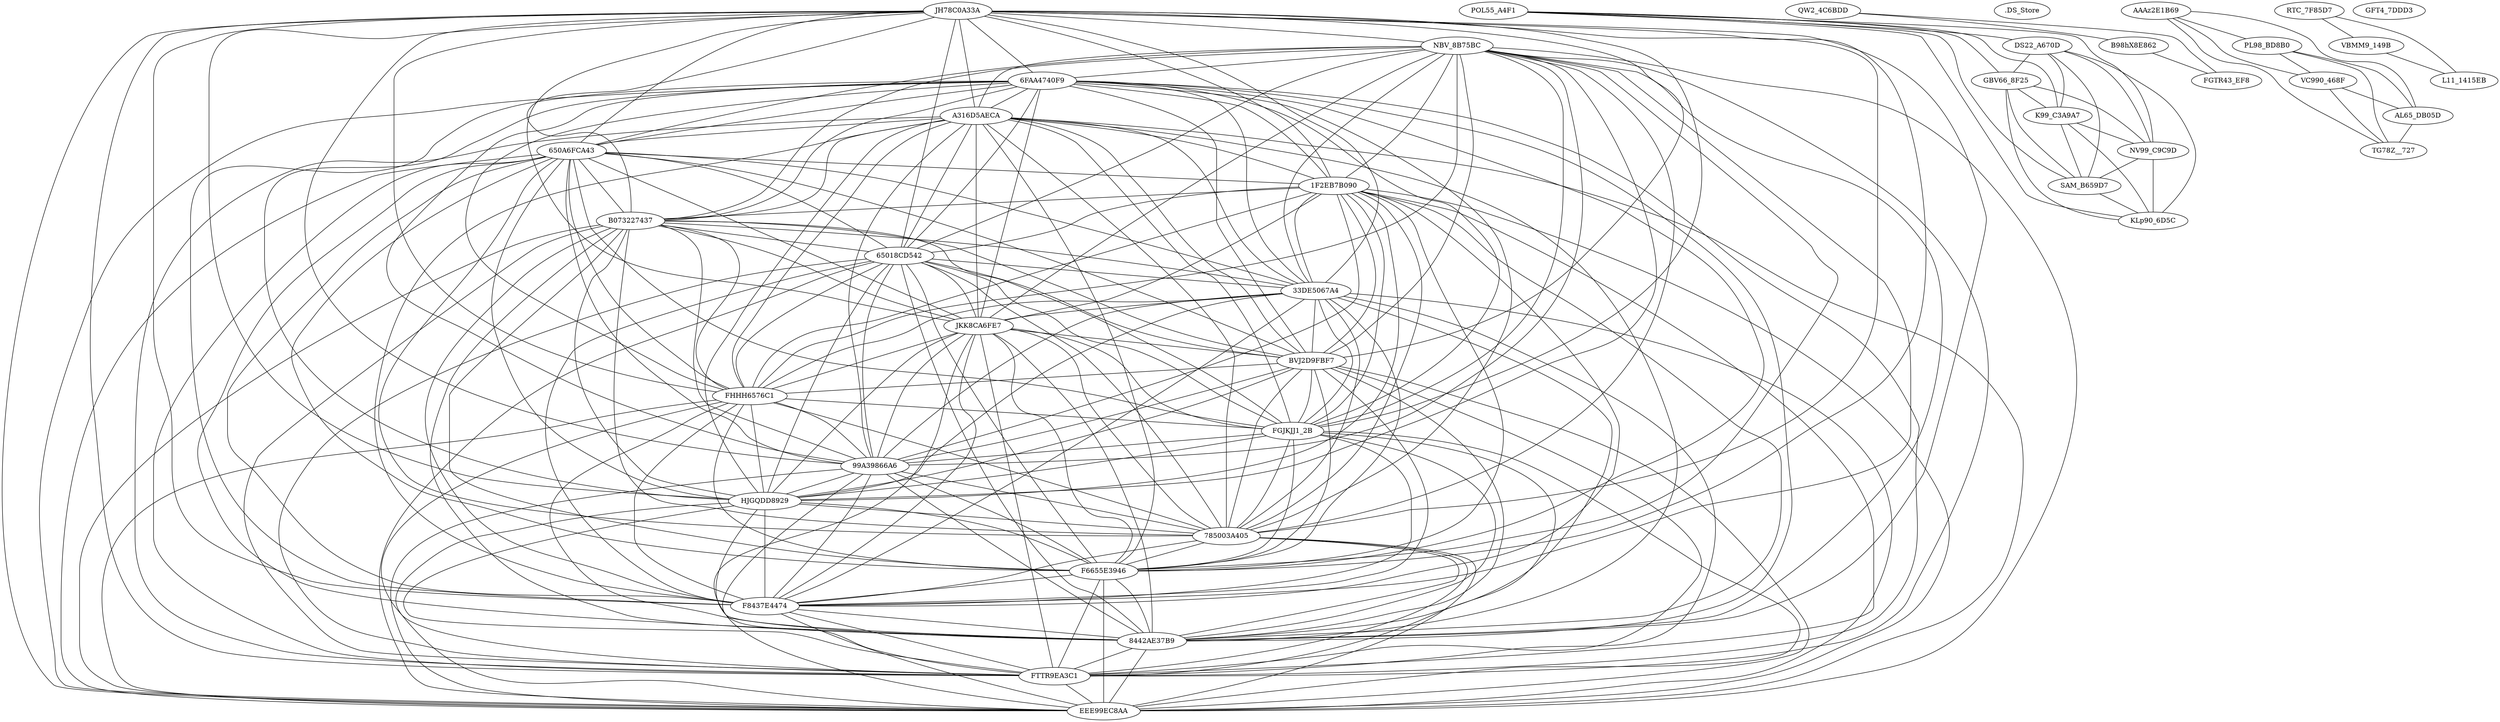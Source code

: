 strict graph {
"MALWR/JH78C0A33A1B472A8C16123FD696A5CE5EBB" [label=JH78C0A33A];
"MALWR/NBV_8B75BCBFF174C25A0161F30758509A44" [label="NBV_8B75BC"];
"MALWR/POL55_A4F1ECC4D25B33395196B5D51A06790" [label="POL55_A4F1"];
"MALWR/6FAA4740F99408D4D2DDDD0B09BBDEFD" [label="6FAA4740F9"];
"MALWR/A316D5AECA269CA865077E7FFF356E7D" [label=A316D5AECA];
"MALWR/650A6FCA433EE243391E4B4C11F09438" [label="650A6FCA43"];
"MALWR/QW2_4C6BDDCCA2695D6202DF38708E14FC7E" [label="QW2_4C6BDD"];
"MALWR/.DS_Store" [label=".DS_Store"];
"MALWR/AAAz2E1B6940985A23E5639450F8391820655" [label=AAAz2E1B69];
"MALWR/RTC_7F85D7F628CE62D1D8F7B39D8940472" [label="RTC_7F85D7"];
"MALWR/1F2EB7B090018D975E6D9B40868C94CA" [label="1F2EB7B090"];
"MALWR/B07322743778B5868475DBE66EEDAC4F" [label=B073227437];
"MALWR/PL98_BD8B082B7711BC980252F988BB0CA936" [label="PL98_BD8B0"];
"MALWR/DS22_A670D13D4D014169C4080328B8FEB86" [label="DS22_A670D"];
"MALWR/GBV66_8F259BB36E00D124963CFA9B86F502E" [label="GBV66_8F25"];
"MALWR/65018CD542145A3792BA09985734C12A" [label="65018CD542"];
"MALWR/33DE5067A433A6EC5C328067DC18EC37" [label="33DE5067A4"];
"MALWR/VC990_468FF2C12CFFC7E5B2FE0EE6BB3B239E" [label="VC990_468F"];
"MALWR/VBMM9_149B7BD7218AAB4E257D28469FDDB0D" [label="VBMM9_149B"];
"MALWR/JKK8CA6FE7A1315AF5AFEAC2961460A80569" [label=JKK8CA6FE7];
"MALWR/K99_C3A9A7B026BFE0E55FF219FD6AA7D94" [label="K99_C3A9A7"];
"MALWR/BVJ2D9FBF759F527AF373E34673DC3ACA462" [label=BVJ2D9FBF7];
"MALWR/FHHH6576C196385407B0F7F4B1B537D88983" [label=FHHH6576C1];
"MALWR/AL65_DB05DF0498B59B42A8E493CF3C10C578" [label="AL65_DB05D"];
"MALWR/B98hX8E8622C393D7E832D39E620EAD5D3B49" [label=B98hX8E862];
"MALWR/FGJKJJ1_2BA0D0083976A5C1E3315413CDCFFCD2" [label="FGJKJJ1_2B"];
"MALWR/99A39866A657A10949FCB6D634BB30D5" [label="99A39866A6"];
"MALWR/HJGQDD892986B2249B5214639ECC8AC0223" [label=HJGQDD8929];
"MALWR/785003A405BC7A4EBCBB21DDB757BF3F" [label="785003A405"];
"MALWR/NV99_C9C9DBF388A8D81D8CFB4D3FC05F8E4" [label="NV99_C9C9D"];
"MALWR/F6655E39465C2FF5B016980D918EA028" [label=F6655E3946];
"MALWR/F8437E44748D2C3FCF84019766F4E6DC" [label=F8437E4474];
"MALWR/8442AE37B91F279A9F06DE4C60B286A3" [label="8442AE37B9"];
"MALWR/FGTR43_EF8E0FB20E7228C7492CCDC59D87C690" [label="FGTR43_EF8"];
"MALWR/SAM_B659D71AE168E774FAAF38DB30F4A84" [label="SAM_B659D7"];
"MALWR/L11_1415EB8519D13328091CC5C76A624E3D" [label="L11_1415EB"];
"MALWR/FTTR9EA3C16194CE354C244C1B74C46CD92E" [label=FTTR9EA3C1];
"MALWR/TG78Z__727A6800991EEAD454E53E8AF164A99C" [label="TG78Z__727"];
"MALWR/EEE99EC8AA67B05407C01094184C33D2B5A44" [label=EEE99EC8AA];
"MALWR/KLp90_6D5C8FC4B14559F73B6136D85B94198" [label="KLp90_6D5C"];
"MALWR/GFT4_7DDD3D72EAD03C7518F5D47650C8572" [label="GFT4_7DDD3"];
"MALWR/JH78C0A33A1B472A8C16123FD696A5CE5EBB" -- "MALWR/NBV_8B75BCBFF174C25A0161F30758509A44" [weight=1.0];
"MALWR/JH78C0A33A1B472A8C16123FD696A5CE5EBB" -- "MALWR/6FAA4740F99408D4D2DDDD0B09BBDEFD" [weight=1.0];
"MALWR/JH78C0A33A1B472A8C16123FD696A5CE5EBB" -- "MALWR/A316D5AECA269CA865077E7FFF356E7D" [weight=1.0];
"MALWR/JH78C0A33A1B472A8C16123FD696A5CE5EBB" -- "MALWR/650A6FCA433EE243391E4B4C11F09438" [weight=1.0];
"MALWR/JH78C0A33A1B472A8C16123FD696A5CE5EBB" -- "MALWR/1F2EB7B090018D975E6D9B40868C94CA" [weight=0.7142857142857143];
"MALWR/JH78C0A33A1B472A8C16123FD696A5CE5EBB" -- "MALWR/B07322743778B5868475DBE66EEDAC4F" [weight=0.7142857142857143];
"MALWR/JH78C0A33A1B472A8C16123FD696A5CE5EBB" -- "MALWR/65018CD542145A3792BA09985734C12A" [weight=0.8580645161290322];
"MALWR/JH78C0A33A1B472A8C16123FD696A5CE5EBB" -- "MALWR/33DE5067A433A6EC5C328067DC18EC37" [weight=0.8580645161290322];
"MALWR/JH78C0A33A1B472A8C16123FD696A5CE5EBB" -- "MALWR/JKK8CA6FE7A1315AF5AFEAC2961460A80569" [weight=1.0];
"MALWR/JH78C0A33A1B472A8C16123FD696A5CE5EBB" -- "MALWR/BVJ2D9FBF759F527AF373E34673DC3ACA462" [weight=1.0];
"MALWR/JH78C0A33A1B472A8C16123FD696A5CE5EBB" -- "MALWR/FHHH6576C196385407B0F7F4B1B537D88983" [weight=1.0];
"MALWR/JH78C0A33A1B472A8C16123FD696A5CE5EBB" -- "MALWR/FGJKJJ1_2BA0D0083976A5C1E3315413CDCFFCD2" [weight=1.0];
"MALWR/JH78C0A33A1B472A8C16123FD696A5CE5EBB" -- "MALWR/99A39866A657A10949FCB6D634BB30D5" [weight=0.8580645161290322];
"MALWR/JH78C0A33A1B472A8C16123FD696A5CE5EBB" -- "MALWR/HJGQDD892986B2249B5214639ECC8AC0223" [weight=1.0];
"MALWR/JH78C0A33A1B472A8C16123FD696A5CE5EBB" -- "MALWR/785003A405BC7A4EBCBB21DDB757BF3F" [weight=1.0];
"MALWR/JH78C0A33A1B472A8C16123FD696A5CE5EBB" -- "MALWR/F6655E39465C2FF5B016980D918EA028" [weight=0.7142857142857143];
"MALWR/JH78C0A33A1B472A8C16123FD696A5CE5EBB" -- "MALWR/F8437E44748D2C3FCF84019766F4E6DC" [weight=1.0];
"MALWR/JH78C0A33A1B472A8C16123FD696A5CE5EBB" -- "MALWR/8442AE37B91F279A9F06DE4C60B286A3" [weight=0.7142857142857143];
"MALWR/JH78C0A33A1B472A8C16123FD696A5CE5EBB" -- "MALWR/FTTR9EA3C16194CE354C244C1B74C46CD92E" [weight=0.7142857142857143];
"MALWR/JH78C0A33A1B472A8C16123FD696A5CE5EBB" -- "MALWR/EEE99EC8AA67B05407C01094184C33D2B5A44" [weight=0.7142857142857143];
"MALWR/NBV_8B75BCBFF174C25A0161F30758509A44" -- "MALWR/6FAA4740F99408D4D2DDDD0B09BBDEFD" [weight=1.0];
"MALWR/NBV_8B75BCBFF174C25A0161F30758509A44" -- "MALWR/A316D5AECA269CA865077E7FFF356E7D" [weight=1.0];
"MALWR/NBV_8B75BCBFF174C25A0161F30758509A44" -- "MALWR/650A6FCA433EE243391E4B4C11F09438" [weight=1.0];
"MALWR/NBV_8B75BCBFF174C25A0161F30758509A44" -- "MALWR/1F2EB7B090018D975E6D9B40868C94CA" [weight=0.7142857142857143];
"MALWR/NBV_8B75BCBFF174C25A0161F30758509A44" -- "MALWR/B07322743778B5868475DBE66EEDAC4F" [weight=0.7142857142857143];
"MALWR/NBV_8B75BCBFF174C25A0161F30758509A44" -- "MALWR/65018CD542145A3792BA09985734C12A" [weight=0.8580645161290322];
"MALWR/NBV_8B75BCBFF174C25A0161F30758509A44" -- "MALWR/33DE5067A433A6EC5C328067DC18EC37" [weight=0.8580645161290322];
"MALWR/NBV_8B75BCBFF174C25A0161F30758509A44" -- "MALWR/JKK8CA6FE7A1315AF5AFEAC2961460A80569" [weight=1.0];
"MALWR/NBV_8B75BCBFF174C25A0161F30758509A44" -- "MALWR/BVJ2D9FBF759F527AF373E34673DC3ACA462" [weight=1.0];
"MALWR/NBV_8B75BCBFF174C25A0161F30758509A44" -- "MALWR/FHHH6576C196385407B0F7F4B1B537D88983" [weight=1.0];
"MALWR/NBV_8B75BCBFF174C25A0161F30758509A44" -- "MALWR/FGJKJJ1_2BA0D0083976A5C1E3315413CDCFFCD2" [weight=1.0];
"MALWR/NBV_8B75BCBFF174C25A0161F30758509A44" -- "MALWR/99A39866A657A10949FCB6D634BB30D5" [weight=0.8580645161290322];
"MALWR/NBV_8B75BCBFF174C25A0161F30758509A44" -- "MALWR/HJGQDD892986B2249B5214639ECC8AC0223" [weight=1.0];
"MALWR/NBV_8B75BCBFF174C25A0161F30758509A44" -- "MALWR/785003A405BC7A4EBCBB21DDB757BF3F" [weight=1.0];
"MALWR/NBV_8B75BCBFF174C25A0161F30758509A44" -- "MALWR/F6655E39465C2FF5B016980D918EA028" [weight=0.7142857142857143];
"MALWR/NBV_8B75BCBFF174C25A0161F30758509A44" -- "MALWR/F8437E44748D2C3FCF84019766F4E6DC" [weight=1.0];
"MALWR/NBV_8B75BCBFF174C25A0161F30758509A44" -- "MALWR/8442AE37B91F279A9F06DE4C60B286A3" [weight=0.7142857142857143];
"MALWR/NBV_8B75BCBFF174C25A0161F30758509A44" -- "MALWR/FTTR9EA3C16194CE354C244C1B74C46CD92E" [weight=0.7142857142857143];
"MALWR/NBV_8B75BCBFF174C25A0161F30758509A44" -- "MALWR/EEE99EC8AA67B05407C01094184C33D2B5A44" [weight=0.7142857142857143];
"MALWR/POL55_A4F1ECC4D25B33395196B5D51A06790" -- "MALWR/DS22_A670D13D4D014169C4080328B8FEB86" [weight=0.8850574712643678];
"MALWR/POL55_A4F1ECC4D25B33395196B5D51A06790" -- "MALWR/GBV66_8F259BB36E00D124963CFA9B86F502E" [weight=0.7942238267148014];
"MALWR/POL55_A4F1ECC4D25B33395196B5D51A06790" -- "MALWR/K99_C3A9A7B026BFE0E55FF219FD6AA7D94" [weight=0.8778625954198473];
"MALWR/POL55_A4F1ECC4D25B33395196B5D51A06790" -- "MALWR/NV99_C9C9DBF388A8D81D8CFB4D3FC05F8E4" [weight=0.8884615384615384];
"MALWR/POL55_A4F1ECC4D25B33395196B5D51A06790" -- "MALWR/SAM_B659D71AE168E774FAAF38DB30F4A84" [weight=0.8821292775665399];
"MALWR/POL55_A4F1ECC4D25B33395196B5D51A06790" -- "MALWR/KLp90_6D5C8FC4B14559F73B6136D85B94198" [weight=0.8884615384615384];
"MALWR/6FAA4740F99408D4D2DDDD0B09BBDEFD" -- "MALWR/A316D5AECA269CA865077E7FFF356E7D" [weight=1.0];
"MALWR/6FAA4740F99408D4D2DDDD0B09BBDEFD" -- "MALWR/650A6FCA433EE243391E4B4C11F09438" [weight=1.0];
"MALWR/6FAA4740F99408D4D2DDDD0B09BBDEFD" -- "MALWR/1F2EB7B090018D975E6D9B40868C94CA" [weight=0.7142857142857143];
"MALWR/6FAA4740F99408D4D2DDDD0B09BBDEFD" -- "MALWR/B07322743778B5868475DBE66EEDAC4F" [weight=0.7142857142857143];
"MALWR/6FAA4740F99408D4D2DDDD0B09BBDEFD" -- "MALWR/65018CD542145A3792BA09985734C12A" [weight=0.8580645161290322];
"MALWR/6FAA4740F99408D4D2DDDD0B09BBDEFD" -- "MALWR/33DE5067A433A6EC5C328067DC18EC37" [weight=0.8580645161290322];
"MALWR/6FAA4740F99408D4D2DDDD0B09BBDEFD" -- "MALWR/JKK8CA6FE7A1315AF5AFEAC2961460A80569" [weight=1.0];
"MALWR/6FAA4740F99408D4D2DDDD0B09BBDEFD" -- "MALWR/BVJ2D9FBF759F527AF373E34673DC3ACA462" [weight=1.0];
"MALWR/6FAA4740F99408D4D2DDDD0B09BBDEFD" -- "MALWR/FHHH6576C196385407B0F7F4B1B537D88983" [weight=1.0];
"MALWR/6FAA4740F99408D4D2DDDD0B09BBDEFD" -- "MALWR/FGJKJJ1_2BA0D0083976A5C1E3315413CDCFFCD2" [weight=1.0];
"MALWR/6FAA4740F99408D4D2DDDD0B09BBDEFD" -- "MALWR/99A39866A657A10949FCB6D634BB30D5" [weight=0.8580645161290322];
"MALWR/6FAA4740F99408D4D2DDDD0B09BBDEFD" -- "MALWR/HJGQDD892986B2249B5214639ECC8AC0223" [weight=1.0];
"MALWR/6FAA4740F99408D4D2DDDD0B09BBDEFD" -- "MALWR/785003A405BC7A4EBCBB21DDB757BF3F" [weight=1.0];
"MALWR/6FAA4740F99408D4D2DDDD0B09BBDEFD" -- "MALWR/F6655E39465C2FF5B016980D918EA028" [weight=0.7142857142857143];
"MALWR/6FAA4740F99408D4D2DDDD0B09BBDEFD" -- "MALWR/F8437E44748D2C3FCF84019766F4E6DC" [weight=1.0];
"MALWR/6FAA4740F99408D4D2DDDD0B09BBDEFD" -- "MALWR/8442AE37B91F279A9F06DE4C60B286A3" [weight=0.7142857142857143];
"MALWR/6FAA4740F99408D4D2DDDD0B09BBDEFD" -- "MALWR/FTTR9EA3C16194CE354C244C1B74C46CD92E" [weight=0.7142857142857143];
"MALWR/6FAA4740F99408D4D2DDDD0B09BBDEFD" -- "MALWR/EEE99EC8AA67B05407C01094184C33D2B5A44" [weight=0.7142857142857143];
"MALWR/A316D5AECA269CA865077E7FFF356E7D" -- "MALWR/650A6FCA433EE243391E4B4C11F09438" [weight=1.0];
"MALWR/A316D5AECA269CA865077E7FFF356E7D" -- "MALWR/1F2EB7B090018D975E6D9B40868C94CA" [weight=0.7142857142857143];
"MALWR/A316D5AECA269CA865077E7FFF356E7D" -- "MALWR/B07322743778B5868475DBE66EEDAC4F" [weight=0.7142857142857143];
"MALWR/A316D5AECA269CA865077E7FFF356E7D" -- "MALWR/65018CD542145A3792BA09985734C12A" [weight=0.8580645161290322];
"MALWR/A316D5AECA269CA865077E7FFF356E7D" -- "MALWR/33DE5067A433A6EC5C328067DC18EC37" [weight=0.8580645161290322];
"MALWR/A316D5AECA269CA865077E7FFF356E7D" -- "MALWR/JKK8CA6FE7A1315AF5AFEAC2961460A80569" [weight=1.0];
"MALWR/A316D5AECA269CA865077E7FFF356E7D" -- "MALWR/BVJ2D9FBF759F527AF373E34673DC3ACA462" [weight=1.0];
"MALWR/A316D5AECA269CA865077E7FFF356E7D" -- "MALWR/FHHH6576C196385407B0F7F4B1B537D88983" [weight=1.0];
"MALWR/A316D5AECA269CA865077E7FFF356E7D" -- "MALWR/FGJKJJ1_2BA0D0083976A5C1E3315413CDCFFCD2" [weight=1.0];
"MALWR/A316D5AECA269CA865077E7FFF356E7D" -- "MALWR/99A39866A657A10949FCB6D634BB30D5" [weight=0.8580645161290322];
"MALWR/A316D5AECA269CA865077E7FFF356E7D" -- "MALWR/HJGQDD892986B2249B5214639ECC8AC0223" [weight=1.0];
"MALWR/A316D5AECA269CA865077E7FFF356E7D" -- "MALWR/785003A405BC7A4EBCBB21DDB757BF3F" [weight=1.0];
"MALWR/A316D5AECA269CA865077E7FFF356E7D" -- "MALWR/F6655E39465C2FF5B016980D918EA028" [weight=0.7142857142857143];
"MALWR/A316D5AECA269CA865077E7FFF356E7D" -- "MALWR/F8437E44748D2C3FCF84019766F4E6DC" [weight=1.0];
"MALWR/A316D5AECA269CA865077E7FFF356E7D" -- "MALWR/8442AE37B91F279A9F06DE4C60B286A3" [weight=0.7142857142857143];
"MALWR/A316D5AECA269CA865077E7FFF356E7D" -- "MALWR/FTTR9EA3C16194CE354C244C1B74C46CD92E" [weight=0.7142857142857143];
"MALWR/A316D5AECA269CA865077E7FFF356E7D" -- "MALWR/EEE99EC8AA67B05407C01094184C33D2B5A44" [weight=0.7142857142857143];
"MALWR/650A6FCA433EE243391E4B4C11F09438" -- "MALWR/1F2EB7B090018D975E6D9B40868C94CA" [weight=0.7142857142857143];
"MALWR/650A6FCA433EE243391E4B4C11F09438" -- "MALWR/B07322743778B5868475DBE66EEDAC4F" [weight=0.7142857142857143];
"MALWR/650A6FCA433EE243391E4B4C11F09438" -- "MALWR/65018CD542145A3792BA09985734C12A" [weight=0.8580645161290322];
"MALWR/650A6FCA433EE243391E4B4C11F09438" -- "MALWR/33DE5067A433A6EC5C328067DC18EC37" [weight=0.8580645161290322];
"MALWR/650A6FCA433EE243391E4B4C11F09438" -- "MALWR/JKK8CA6FE7A1315AF5AFEAC2961460A80569" [weight=1.0];
"MALWR/650A6FCA433EE243391E4B4C11F09438" -- "MALWR/BVJ2D9FBF759F527AF373E34673DC3ACA462" [weight=1.0];
"MALWR/650A6FCA433EE243391E4B4C11F09438" -- "MALWR/FHHH6576C196385407B0F7F4B1B537D88983" [weight=1.0];
"MALWR/650A6FCA433EE243391E4B4C11F09438" -- "MALWR/FGJKJJ1_2BA0D0083976A5C1E3315413CDCFFCD2" [weight=1.0];
"MALWR/650A6FCA433EE243391E4B4C11F09438" -- "MALWR/99A39866A657A10949FCB6D634BB30D5" [weight=0.8580645161290322];
"MALWR/650A6FCA433EE243391E4B4C11F09438" -- "MALWR/HJGQDD892986B2249B5214639ECC8AC0223" [weight=1.0];
"MALWR/650A6FCA433EE243391E4B4C11F09438" -- "MALWR/785003A405BC7A4EBCBB21DDB757BF3F" [weight=1.0];
"MALWR/650A6FCA433EE243391E4B4C11F09438" -- "MALWR/F6655E39465C2FF5B016980D918EA028" [weight=0.7142857142857143];
"MALWR/650A6FCA433EE243391E4B4C11F09438" -- "MALWR/F8437E44748D2C3FCF84019766F4E6DC" [weight=1.0];
"MALWR/650A6FCA433EE243391E4B4C11F09438" -- "MALWR/8442AE37B91F279A9F06DE4C60B286A3" [weight=0.7142857142857143];
"MALWR/650A6FCA433EE243391E4B4C11F09438" -- "MALWR/FTTR9EA3C16194CE354C244C1B74C46CD92E" [weight=0.7142857142857143];
"MALWR/650A6FCA433EE243391E4B4C11F09438" -- "MALWR/EEE99EC8AA67B05407C01094184C33D2B5A44" [weight=0.7142857142857143];
"MALWR/QW2_4C6BDDCCA2695D6202DF38708E14FC7E" -- "MALWR/B98hX8E8622C393D7E832D39E620EAD5D3B49" [weight=0.8165491552481043];
"MALWR/QW2_4C6BDDCCA2695D6202DF38708E14FC7E" -- "MALWR/FGTR43_EF8E0FB20E7228C7492CCDC59D87C690" [weight=0.8601453035806954];
"MALWR/AAAz2E1B6940985A23E5639450F8391820655" -- "MALWR/PL98_BD8B082B7711BC980252F988BB0CA936" [weight=0.9895808093045796];
"MALWR/AAAz2E1B6940985A23E5639450F8391820655" -- "MALWR/VC990_468FF2C12CFFC7E5B2FE0EE6BB3B239E" [weight=0.8057595227168426];
"MALWR/AAAz2E1B6940985A23E5639450F8391820655" -- "MALWR/AL65_DB05DF0498B59B42A8E493CF3C10C578" [weight=0.9895808093045796];
"MALWR/AAAz2E1B6940985A23E5639450F8391820655" -- "MALWR/TG78Z__727A6800991EEAD454E53E8AF164A99C" [weight=0.8057595227168426];
"MALWR/RTC_7F85D7F628CE62D1D8F7B39D8940472" -- "MALWR/VBMM9_149B7BD7218AAB4E257D28469FDDB0D" [weight=0.9792387543252595];
"MALWR/RTC_7F85D7F628CE62D1D8F7B39D8940472" -- "MALWR/L11_1415EB8519D13328091CC5C76A624E3D" [weight=0.9724137931034482];
"MALWR/1F2EB7B090018D975E6D9B40868C94CA" -- "MALWR/B07322743778B5868475DBE66EEDAC4F" [weight=1.0];
"MALWR/1F2EB7B090018D975E6D9B40868C94CA" -- "MALWR/65018CD542145A3792BA09985734C12A" [weight=0.6097560975609756];
"MALWR/1F2EB7B090018D975E6D9B40868C94CA" -- "MALWR/33DE5067A433A6EC5C328067DC18EC37" [weight=0.6097560975609756];
"MALWR/1F2EB7B090018D975E6D9B40868C94CA" -- "MALWR/JKK8CA6FE7A1315AF5AFEAC2961460A80569" [weight=0.7142857142857143];
"MALWR/1F2EB7B090018D975E6D9B40868C94CA" -- "MALWR/BVJ2D9FBF759F527AF373E34673DC3ACA462" [weight=0.7142857142857143];
"MALWR/1F2EB7B090018D975E6D9B40868C94CA" -- "MALWR/FHHH6576C196385407B0F7F4B1B537D88983" [weight=0.7142857142857143];
"MALWR/1F2EB7B090018D975E6D9B40868C94CA" -- "MALWR/FGJKJJ1_2BA0D0083976A5C1E3315413CDCFFCD2" [weight=0.7142857142857143];
"MALWR/1F2EB7B090018D975E6D9B40868C94CA" -- "MALWR/99A39866A657A10949FCB6D634BB30D5" [weight=0.6097560975609756];
"MALWR/1F2EB7B090018D975E6D9B40868C94CA" -- "MALWR/HJGQDD892986B2249B5214639ECC8AC0223" [weight=0.7142857142857143];
"MALWR/1F2EB7B090018D975E6D9B40868C94CA" -- "MALWR/785003A405BC7A4EBCBB21DDB757BF3F" [weight=0.7142857142857143];
"MALWR/1F2EB7B090018D975E6D9B40868C94CA" -- "MALWR/F6655E39465C2FF5B016980D918EA028" [weight=1.0];
"MALWR/1F2EB7B090018D975E6D9B40868C94CA" -- "MALWR/F8437E44748D2C3FCF84019766F4E6DC" [weight=0.7142857142857143];
"MALWR/1F2EB7B090018D975E6D9B40868C94CA" -- "MALWR/8442AE37B91F279A9F06DE4C60B286A3" [weight=1.0];
"MALWR/1F2EB7B090018D975E6D9B40868C94CA" -- "MALWR/FTTR9EA3C16194CE354C244C1B74C46CD92E" [weight=1.0];
"MALWR/1F2EB7B090018D975E6D9B40868C94CA" -- "MALWR/EEE99EC8AA67B05407C01094184C33D2B5A44" [weight=1.0];
"MALWR/B07322743778B5868475DBE66EEDAC4F" -- "MALWR/65018CD542145A3792BA09985734C12A" [weight=0.6097560975609756];
"MALWR/B07322743778B5868475DBE66EEDAC4F" -- "MALWR/33DE5067A433A6EC5C328067DC18EC37" [weight=0.6097560975609756];
"MALWR/B07322743778B5868475DBE66EEDAC4F" -- "MALWR/JKK8CA6FE7A1315AF5AFEAC2961460A80569" [weight=0.7142857142857143];
"MALWR/B07322743778B5868475DBE66EEDAC4F" -- "MALWR/BVJ2D9FBF759F527AF373E34673DC3ACA462" [weight=0.7142857142857143];
"MALWR/B07322743778B5868475DBE66EEDAC4F" -- "MALWR/FHHH6576C196385407B0F7F4B1B537D88983" [weight=0.7142857142857143];
"MALWR/B07322743778B5868475DBE66EEDAC4F" -- "MALWR/FGJKJJ1_2BA0D0083976A5C1E3315413CDCFFCD2" [weight=0.7142857142857143];
"MALWR/B07322743778B5868475DBE66EEDAC4F" -- "MALWR/99A39866A657A10949FCB6D634BB30D5" [weight=0.6097560975609756];
"MALWR/B07322743778B5868475DBE66EEDAC4F" -- "MALWR/HJGQDD892986B2249B5214639ECC8AC0223" [weight=0.7142857142857143];
"MALWR/B07322743778B5868475DBE66EEDAC4F" -- "MALWR/785003A405BC7A4EBCBB21DDB757BF3F" [weight=0.7142857142857143];
"MALWR/B07322743778B5868475DBE66EEDAC4F" -- "MALWR/F6655E39465C2FF5B016980D918EA028" [weight=1.0];
"MALWR/B07322743778B5868475DBE66EEDAC4F" -- "MALWR/F8437E44748D2C3FCF84019766F4E6DC" [weight=0.7142857142857143];
"MALWR/B07322743778B5868475DBE66EEDAC4F" -- "MALWR/8442AE37B91F279A9F06DE4C60B286A3" [weight=1.0];
"MALWR/B07322743778B5868475DBE66EEDAC4F" -- "MALWR/FTTR9EA3C16194CE354C244C1B74C46CD92E" [weight=1.0];
"MALWR/B07322743778B5868475DBE66EEDAC4F" -- "MALWR/EEE99EC8AA67B05407C01094184C33D2B5A44" [weight=1.0];
"MALWR/PL98_BD8B082B7711BC980252F988BB0CA936" -- "MALWR/VC990_468FF2C12CFFC7E5B2FE0EE6BB3B239E" [weight=0.8036858974358975];
"MALWR/PL98_BD8B082B7711BC980252F988BB0CA936" -- "MALWR/AL65_DB05DF0498B59B42A8E493CF3C10C578" [weight=0.9992703392922291];
"MALWR/PL98_BD8B082B7711BC980252F988BB0CA936" -- "MALWR/TG78Z__727A6800991EEAD454E53E8AF164A99C" [weight=0.8036858974358975];
"MALWR/DS22_A670D13D4D014169C4080328B8FEB86" -- "MALWR/GBV66_8F259BB36E00D124963CFA9B86F502E" [weight=0.7624113475177305];
"MALWR/DS22_A670D13D4D014169C4080328B8FEB86" -- "MALWR/K99_C3A9A7B026BFE0E55FF219FD6AA7D94" [weight=0.9446640316205533];
"MALWR/DS22_A670D13D4D014169C4080328B8FEB86" -- "MALWR/NV99_C9C9DBF388A8D81D8CFB4D3FC05F8E4" [weight=0.9561752988047809];
"MALWR/DS22_A670D13D4D014169C4080328B8FEB86" -- "MALWR/SAM_B659D71AE168E774FAAF38DB30F4A84" [weight=0.8609022556390977];
"MALWR/DS22_A670D13D4D014169C4080328B8FEB86" -- "MALWR/KLp90_6D5C8FC4B14559F73B6136D85B94198" [weight=0.9561752988047809];
"MALWR/GBV66_8F259BB36E00D124963CFA9B86F502E" -- "MALWR/K99_C3A9A7B026BFE0E55FF219FD6AA7D94" [weight=0.7624113475177305];
"MALWR/GBV66_8F259BB36E00D124963CFA9B86F502E" -- "MALWR/NV99_C9C9DBF388A8D81D8CFB4D3FC05F8E4" [weight=0.7714285714285715];
"MALWR/GBV66_8F259BB36E00D124963CFA9B86F502E" -- "MALWR/SAM_B659D71AE168E774FAAF38DB30F4A84" [weight=0.7985611510791367];
"MALWR/GBV66_8F259BB36E00D124963CFA9B86F502E" -- "MALWR/KLp90_6D5C8FC4B14559F73B6136D85B94198" [weight=0.7714285714285715];
"MALWR/65018CD542145A3792BA09985734C12A" -- "MALWR/33DE5067A433A6EC5C328067DC18EC37" [weight=1.0];
"MALWR/65018CD542145A3792BA09985734C12A" -- "MALWR/JKK8CA6FE7A1315AF5AFEAC2961460A80569" [weight=0.8580645161290322];
"MALWR/65018CD542145A3792BA09985734C12A" -- "MALWR/BVJ2D9FBF759F527AF373E34673DC3ACA462" [weight=0.8580645161290322];
"MALWR/65018CD542145A3792BA09985734C12A" -- "MALWR/FHHH6576C196385407B0F7F4B1B537D88983" [weight=0.8580645161290322];
"MALWR/65018CD542145A3792BA09985734C12A" -- "MALWR/FGJKJJ1_2BA0D0083976A5C1E3315413CDCFFCD2" [weight=0.8580645161290322];
"MALWR/65018CD542145A3792BA09985734C12A" -- "MALWR/99A39866A657A10949FCB6D634BB30D5" [weight=1.0];
"MALWR/65018CD542145A3792BA09985734C12A" -- "MALWR/HJGQDD892986B2249B5214639ECC8AC0223" [weight=0.8580645161290322];
"MALWR/65018CD542145A3792BA09985734C12A" -- "MALWR/785003A405BC7A4EBCBB21DDB757BF3F" [weight=0.8580645161290322];
"MALWR/65018CD542145A3792BA09985734C12A" -- "MALWR/F6655E39465C2FF5B016980D918EA028" [weight=0.6097560975609756];
"MALWR/65018CD542145A3792BA09985734C12A" -- "MALWR/F8437E44748D2C3FCF84019766F4E6DC" [weight=0.8580645161290322];
"MALWR/65018CD542145A3792BA09985734C12A" -- "MALWR/8442AE37B91F279A9F06DE4C60B286A3" [weight=0.6097560975609756];
"MALWR/65018CD542145A3792BA09985734C12A" -- "MALWR/FTTR9EA3C16194CE354C244C1B74C46CD92E" [weight=0.6097560975609756];
"MALWR/65018CD542145A3792BA09985734C12A" -- "MALWR/EEE99EC8AA67B05407C01094184C33D2B5A44" [weight=0.6097560975609756];
"MALWR/33DE5067A433A6EC5C328067DC18EC37" -- "MALWR/JKK8CA6FE7A1315AF5AFEAC2961460A80569" [weight=0.8580645161290322];
"MALWR/33DE5067A433A6EC5C328067DC18EC37" -- "MALWR/BVJ2D9FBF759F527AF373E34673DC3ACA462" [weight=0.8580645161290322];
"MALWR/33DE5067A433A6EC5C328067DC18EC37" -- "MALWR/FHHH6576C196385407B0F7F4B1B537D88983" [weight=0.8580645161290322];
"MALWR/33DE5067A433A6EC5C328067DC18EC37" -- "MALWR/FGJKJJ1_2BA0D0083976A5C1E3315413CDCFFCD2" [weight=0.8580645161290322];
"MALWR/33DE5067A433A6EC5C328067DC18EC37" -- "MALWR/99A39866A657A10949FCB6D634BB30D5" [weight=1.0];
"MALWR/33DE5067A433A6EC5C328067DC18EC37" -- "MALWR/HJGQDD892986B2249B5214639ECC8AC0223" [weight=0.8580645161290322];
"MALWR/33DE5067A433A6EC5C328067DC18EC37" -- "MALWR/785003A405BC7A4EBCBB21DDB757BF3F" [weight=0.8580645161290322];
"MALWR/33DE5067A433A6EC5C328067DC18EC37" -- "MALWR/F6655E39465C2FF5B016980D918EA028" [weight=0.6097560975609756];
"MALWR/33DE5067A433A6EC5C328067DC18EC37" -- "MALWR/F8437E44748D2C3FCF84019766F4E6DC" [weight=0.8580645161290322];
"MALWR/33DE5067A433A6EC5C328067DC18EC37" -- "MALWR/8442AE37B91F279A9F06DE4C60B286A3" [weight=0.6097560975609756];
"MALWR/33DE5067A433A6EC5C328067DC18EC37" -- "MALWR/FTTR9EA3C16194CE354C244C1B74C46CD92E" [weight=0.6097560975609756];
"MALWR/33DE5067A433A6EC5C328067DC18EC37" -- "MALWR/EEE99EC8AA67B05407C01094184C33D2B5A44" [weight=0.6097560975609756];
"MALWR/VC990_468FF2C12CFFC7E5B2FE0EE6BB3B239E" -- "MALWR/AL65_DB05DF0498B59B42A8E493CF3C10C578" [weight=0.8038923869490555];
"MALWR/VC990_468FF2C12CFFC7E5B2FE0EE6BB3B239E" -- "MALWR/TG78Z__727A6800991EEAD454E53E8AF164A99C" [weight=0.9997346776333245];
"MALWR/VBMM9_149B7BD7218AAB4E257D28469FDDB0D" -- "MALWR/L11_1415EB8519D13328091CC5C76A624E3D" [weight=0.9724137931034482];
"MALWR/JKK8CA6FE7A1315AF5AFEAC2961460A80569" -- "MALWR/BVJ2D9FBF759F527AF373E34673DC3ACA462" [weight=1.0];
"MALWR/JKK8CA6FE7A1315AF5AFEAC2961460A80569" -- "MALWR/FHHH6576C196385407B0F7F4B1B537D88983" [weight=1.0];
"MALWR/JKK8CA6FE7A1315AF5AFEAC2961460A80569" -- "MALWR/FGJKJJ1_2BA0D0083976A5C1E3315413CDCFFCD2" [weight=1.0];
"MALWR/JKK8CA6FE7A1315AF5AFEAC2961460A80569" -- "MALWR/99A39866A657A10949FCB6D634BB30D5" [weight=0.8580645161290322];
"MALWR/JKK8CA6FE7A1315AF5AFEAC2961460A80569" -- "MALWR/HJGQDD892986B2249B5214639ECC8AC0223" [weight=1.0];
"MALWR/JKK8CA6FE7A1315AF5AFEAC2961460A80569" -- "MALWR/785003A405BC7A4EBCBB21DDB757BF3F" [weight=1.0];
"MALWR/JKK8CA6FE7A1315AF5AFEAC2961460A80569" -- "MALWR/F6655E39465C2FF5B016980D918EA028" [weight=0.7142857142857143];
"MALWR/JKK8CA6FE7A1315AF5AFEAC2961460A80569" -- "MALWR/F8437E44748D2C3FCF84019766F4E6DC" [weight=1.0];
"MALWR/JKK8CA6FE7A1315AF5AFEAC2961460A80569" -- "MALWR/8442AE37B91F279A9F06DE4C60B286A3" [weight=0.7142857142857143];
"MALWR/JKK8CA6FE7A1315AF5AFEAC2961460A80569" -- "MALWR/FTTR9EA3C16194CE354C244C1B74C46CD92E" [weight=0.7142857142857143];
"MALWR/JKK8CA6FE7A1315AF5AFEAC2961460A80569" -- "MALWR/EEE99EC8AA67B05407C01094184C33D2B5A44" [weight=0.7142857142857143];
"MALWR/K99_C3A9A7B026BFE0E55FF219FD6AA7D94" -- "MALWR/NV99_C9C9DBF388A8D81D8CFB4D3FC05F8E4" [weight=0.9484126984126984];
"MALWR/K99_C3A9A7B026BFE0E55FF219FD6AA7D94" -- "MALWR/SAM_B659D71AE168E774FAAF38DB30F4A84" [weight=0.8609022556390977];
"MALWR/K99_C3A9A7B026BFE0E55FF219FD6AA7D94" -- "MALWR/KLp90_6D5C8FC4B14559F73B6136D85B94198" [weight=0.9484126984126984];
"MALWR/BVJ2D9FBF759F527AF373E34673DC3ACA462" -- "MALWR/FHHH6576C196385407B0F7F4B1B537D88983" [weight=1.0];
"MALWR/BVJ2D9FBF759F527AF373E34673DC3ACA462" -- "MALWR/FGJKJJ1_2BA0D0083976A5C1E3315413CDCFFCD2" [weight=1.0];
"MALWR/BVJ2D9FBF759F527AF373E34673DC3ACA462" -- "MALWR/99A39866A657A10949FCB6D634BB30D5" [weight=0.8580645161290322];
"MALWR/BVJ2D9FBF759F527AF373E34673DC3ACA462" -- "MALWR/HJGQDD892986B2249B5214639ECC8AC0223" [weight=1.0];
"MALWR/BVJ2D9FBF759F527AF373E34673DC3ACA462" -- "MALWR/785003A405BC7A4EBCBB21DDB757BF3F" [weight=1.0];
"MALWR/BVJ2D9FBF759F527AF373E34673DC3ACA462" -- "MALWR/F6655E39465C2FF5B016980D918EA028" [weight=0.7142857142857143];
"MALWR/BVJ2D9FBF759F527AF373E34673DC3ACA462" -- "MALWR/F8437E44748D2C3FCF84019766F4E6DC" [weight=1.0];
"MALWR/BVJ2D9FBF759F527AF373E34673DC3ACA462" -- "MALWR/8442AE37B91F279A9F06DE4C60B286A3" [weight=0.7142857142857143];
"MALWR/BVJ2D9FBF759F527AF373E34673DC3ACA462" -- "MALWR/FTTR9EA3C16194CE354C244C1B74C46CD92E" [weight=0.7142857142857143];
"MALWR/BVJ2D9FBF759F527AF373E34673DC3ACA462" -- "MALWR/EEE99EC8AA67B05407C01094184C33D2B5A44" [weight=0.7142857142857143];
"MALWR/FHHH6576C196385407B0F7F4B1B537D88983" -- "MALWR/FGJKJJ1_2BA0D0083976A5C1E3315413CDCFFCD2" [weight=1.0];
"MALWR/FHHH6576C196385407B0F7F4B1B537D88983" -- "MALWR/99A39866A657A10949FCB6D634BB30D5" [weight=0.8580645161290322];
"MALWR/FHHH6576C196385407B0F7F4B1B537D88983" -- "MALWR/HJGQDD892986B2249B5214639ECC8AC0223" [weight=1.0];
"MALWR/FHHH6576C196385407B0F7F4B1B537D88983" -- "MALWR/785003A405BC7A4EBCBB21DDB757BF3F" [weight=1.0];
"MALWR/FHHH6576C196385407B0F7F4B1B537D88983" -- "MALWR/F6655E39465C2FF5B016980D918EA028" [weight=0.7142857142857143];
"MALWR/FHHH6576C196385407B0F7F4B1B537D88983" -- "MALWR/F8437E44748D2C3FCF84019766F4E6DC" [weight=1.0];
"MALWR/FHHH6576C196385407B0F7F4B1B537D88983" -- "MALWR/8442AE37B91F279A9F06DE4C60B286A3" [weight=0.7142857142857143];
"MALWR/FHHH6576C196385407B0F7F4B1B537D88983" -- "MALWR/FTTR9EA3C16194CE354C244C1B74C46CD92E" [weight=0.7142857142857143];
"MALWR/FHHH6576C196385407B0F7F4B1B537D88983" -- "MALWR/EEE99EC8AA67B05407C01094184C33D2B5A44" [weight=0.7142857142857143];
"MALWR/AL65_DB05DF0498B59B42A8E493CF3C10C578" -- "MALWR/TG78Z__727A6800991EEAD454E53E8AF164A99C" [weight=0.8038923869490555];
"MALWR/B98hX8E8622C393D7E832D39E620EAD5D3B49" -- "MALWR/FGTR43_EF8E0FB20E7228C7492CCDC59D87C690" [weight=0.8135188866799204];
"MALWR/FGJKJJ1_2BA0D0083976A5C1E3315413CDCFFCD2" -- "MALWR/99A39866A657A10949FCB6D634BB30D5" [weight=0.8580645161290322];
"MALWR/FGJKJJ1_2BA0D0083976A5C1E3315413CDCFFCD2" -- "MALWR/HJGQDD892986B2249B5214639ECC8AC0223" [weight=1.0];
"MALWR/FGJKJJ1_2BA0D0083976A5C1E3315413CDCFFCD2" -- "MALWR/785003A405BC7A4EBCBB21DDB757BF3F" [weight=1.0];
"MALWR/FGJKJJ1_2BA0D0083976A5C1E3315413CDCFFCD2" -- "MALWR/F6655E39465C2FF5B016980D918EA028" [weight=0.7142857142857143];
"MALWR/FGJKJJ1_2BA0D0083976A5C1E3315413CDCFFCD2" -- "MALWR/F8437E44748D2C3FCF84019766F4E6DC" [weight=1.0];
"MALWR/FGJKJJ1_2BA0D0083976A5C1E3315413CDCFFCD2" -- "MALWR/8442AE37B91F279A9F06DE4C60B286A3" [weight=0.7142857142857143];
"MALWR/FGJKJJ1_2BA0D0083976A5C1E3315413CDCFFCD2" -- "MALWR/FTTR9EA3C16194CE354C244C1B74C46CD92E" [weight=0.7142857142857143];
"MALWR/FGJKJJ1_2BA0D0083976A5C1E3315413CDCFFCD2" -- "MALWR/EEE99EC8AA67B05407C01094184C33D2B5A44" [weight=0.7142857142857143];
"MALWR/99A39866A657A10949FCB6D634BB30D5" -- "MALWR/HJGQDD892986B2249B5214639ECC8AC0223" [weight=0.8580645161290322];
"MALWR/99A39866A657A10949FCB6D634BB30D5" -- "MALWR/785003A405BC7A4EBCBB21DDB757BF3F" [weight=0.8580645161290322];
"MALWR/99A39866A657A10949FCB6D634BB30D5" -- "MALWR/F6655E39465C2FF5B016980D918EA028" [weight=0.6097560975609756];
"MALWR/99A39866A657A10949FCB6D634BB30D5" -- "MALWR/F8437E44748D2C3FCF84019766F4E6DC" [weight=0.8580645161290322];
"MALWR/99A39866A657A10949FCB6D634BB30D5" -- "MALWR/8442AE37B91F279A9F06DE4C60B286A3" [weight=0.6097560975609756];
"MALWR/99A39866A657A10949FCB6D634BB30D5" -- "MALWR/FTTR9EA3C16194CE354C244C1B74C46CD92E" [weight=0.6097560975609756];
"MALWR/99A39866A657A10949FCB6D634BB30D5" -- "MALWR/EEE99EC8AA67B05407C01094184C33D2B5A44" [weight=0.6097560975609756];
"MALWR/HJGQDD892986B2249B5214639ECC8AC0223" -- "MALWR/785003A405BC7A4EBCBB21DDB757BF3F" [weight=1.0];
"MALWR/HJGQDD892986B2249B5214639ECC8AC0223" -- "MALWR/F6655E39465C2FF5B016980D918EA028" [weight=0.7142857142857143];
"MALWR/HJGQDD892986B2249B5214639ECC8AC0223" -- "MALWR/F8437E44748D2C3FCF84019766F4E6DC" [weight=1.0];
"MALWR/HJGQDD892986B2249B5214639ECC8AC0223" -- "MALWR/8442AE37B91F279A9F06DE4C60B286A3" [weight=0.7142857142857143];
"MALWR/HJGQDD892986B2249B5214639ECC8AC0223" -- "MALWR/FTTR9EA3C16194CE354C244C1B74C46CD92E" [weight=0.7142857142857143];
"MALWR/HJGQDD892986B2249B5214639ECC8AC0223" -- "MALWR/EEE99EC8AA67B05407C01094184C33D2B5A44" [weight=0.7142857142857143];
"MALWR/785003A405BC7A4EBCBB21DDB757BF3F" -- "MALWR/F6655E39465C2FF5B016980D918EA028" [weight=0.7142857142857143];
"MALWR/785003A405BC7A4EBCBB21DDB757BF3F" -- "MALWR/F8437E44748D2C3FCF84019766F4E6DC" [weight=1.0];
"MALWR/785003A405BC7A4EBCBB21DDB757BF3F" -- "MALWR/8442AE37B91F279A9F06DE4C60B286A3" [weight=0.7142857142857143];
"MALWR/785003A405BC7A4EBCBB21DDB757BF3F" -- "MALWR/FTTR9EA3C16194CE354C244C1B74C46CD92E" [weight=0.7142857142857143];
"MALWR/785003A405BC7A4EBCBB21DDB757BF3F" -- "MALWR/EEE99EC8AA67B05407C01094184C33D2B5A44" [weight=0.7142857142857143];
"MALWR/NV99_C9C9DBF388A8D81D8CFB4D3FC05F8E4" -- "MALWR/SAM_B659D71AE168E774FAAF38DB30F4A84" [weight=0.8641509433962264];
"MALWR/NV99_C9C9DBF388A8D81D8CFB4D3FC05F8E4" -- "MALWR/KLp90_6D5C8FC4B14559F73B6136D85B94198" [weight=1.0];
"MALWR/F6655E39465C2FF5B016980D918EA028" -- "MALWR/F8437E44748D2C3FCF84019766F4E6DC" [weight=0.7142857142857143];
"MALWR/F6655E39465C2FF5B016980D918EA028" -- "MALWR/8442AE37B91F279A9F06DE4C60B286A3" [weight=1.0];
"MALWR/F6655E39465C2FF5B016980D918EA028" -- "MALWR/FTTR9EA3C16194CE354C244C1B74C46CD92E" [weight=1.0];
"MALWR/F6655E39465C2FF5B016980D918EA028" -- "MALWR/EEE99EC8AA67B05407C01094184C33D2B5A44" [weight=1.0];
"MALWR/F8437E44748D2C3FCF84019766F4E6DC" -- "MALWR/8442AE37B91F279A9F06DE4C60B286A3" [weight=0.7142857142857143];
"MALWR/F8437E44748D2C3FCF84019766F4E6DC" -- "MALWR/FTTR9EA3C16194CE354C244C1B74C46CD92E" [weight=0.7142857142857143];
"MALWR/F8437E44748D2C3FCF84019766F4E6DC" -- "MALWR/EEE99EC8AA67B05407C01094184C33D2B5A44" [weight=0.7142857142857143];
"MALWR/8442AE37B91F279A9F06DE4C60B286A3" -- "MALWR/FTTR9EA3C16194CE354C244C1B74C46CD92E" [weight=1.0];
"MALWR/8442AE37B91F279A9F06DE4C60B286A3" -- "MALWR/EEE99EC8AA67B05407C01094184C33D2B5A44" [weight=1.0];
"MALWR/SAM_B659D71AE168E774FAAF38DB30F4A84" -- "MALWR/KLp90_6D5C8FC4B14559F73B6136D85B94198" [weight=0.8641509433962264];
"MALWR/FTTR9EA3C16194CE354C244C1B74C46CD92E" -- "MALWR/EEE99EC8AA67B05407C01094184C33D2B5A44" [weight=1.0];
}
